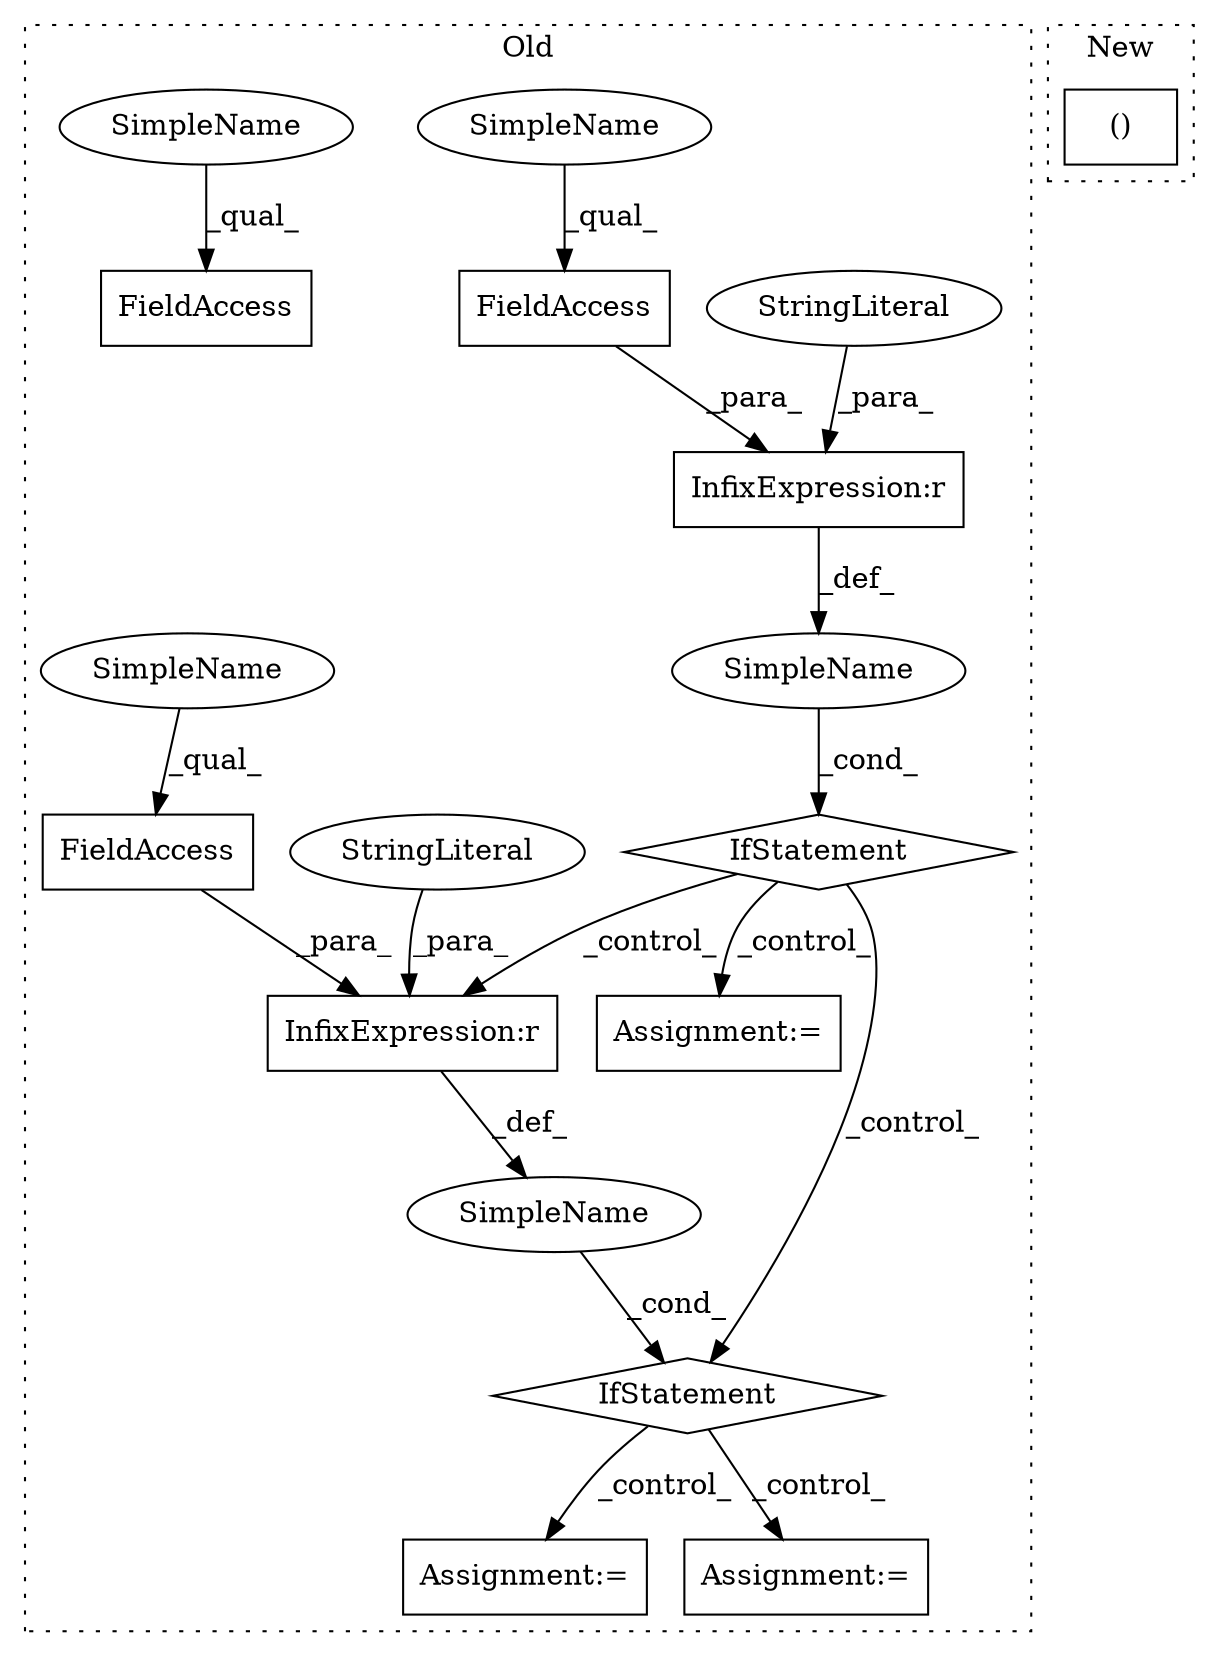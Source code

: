 digraph G {
subgraph cluster0 {
1 [label="IfStatement" a="25" s="6380,6408" l="4,2" shape="diamond"];
3 [label="InfixExpression:r" a="27" s="6398" l="4" shape="box"];
4 [label="Assignment:=" a="7" s="6549" l="1" shape="box"];
5 [label="SimpleName" a="42" s="" l="" shape="ellipse"];
6 [label="Assignment:=" a="7" s="6458" l="2" shape="box"];
7 [label="FieldAccess" a="22" s="6384" l="14" shape="box"];
8 [label="IfStatement" a="25" s="6495,6524" l="4,2" shape="diamond"];
9 [label="SimpleName" a="42" s="" l="" shape="ellipse"];
10 [label="InfixExpression:r" a="27" s="6513" l="4" shape="box"];
11 [label="FieldAccess" a="22" s="6499" l="14" shape="box"];
12 [label="Assignment:=" a="7" s="6608" l="1" shape="box"];
13 [label="FieldAccess" a="22" s="6355" l="14" shape="box"];
14 [label="StringLiteral" a="45" s="6402" l="6" shape="ellipse"];
15 [label="StringLiteral" a="45" s="6517" l="7" shape="ellipse"];
16 [label="SimpleName" a="42" s="6384" l="4" shape="ellipse"];
17 [label="SimpleName" a="42" s="6355" l="4" shape="ellipse"];
18 [label="SimpleName" a="42" s="6499" l="4" shape="ellipse"];
label = "Old";
style="dotted";
}
subgraph cluster1 {
2 [label="()" a="106" s="6327" l="17" shape="box"];
label = "New";
style="dotted";
}
1 -> 10 [label="_control_"];
1 -> 6 [label="_control_"];
1 -> 8 [label="_control_"];
3 -> 5 [label="_def_"];
5 -> 1 [label="_cond_"];
7 -> 3 [label="_para_"];
8 -> 4 [label="_control_"];
8 -> 12 [label="_control_"];
9 -> 8 [label="_cond_"];
10 -> 9 [label="_def_"];
11 -> 10 [label="_para_"];
14 -> 3 [label="_para_"];
15 -> 10 [label="_para_"];
16 -> 7 [label="_qual_"];
17 -> 13 [label="_qual_"];
18 -> 11 [label="_qual_"];
}